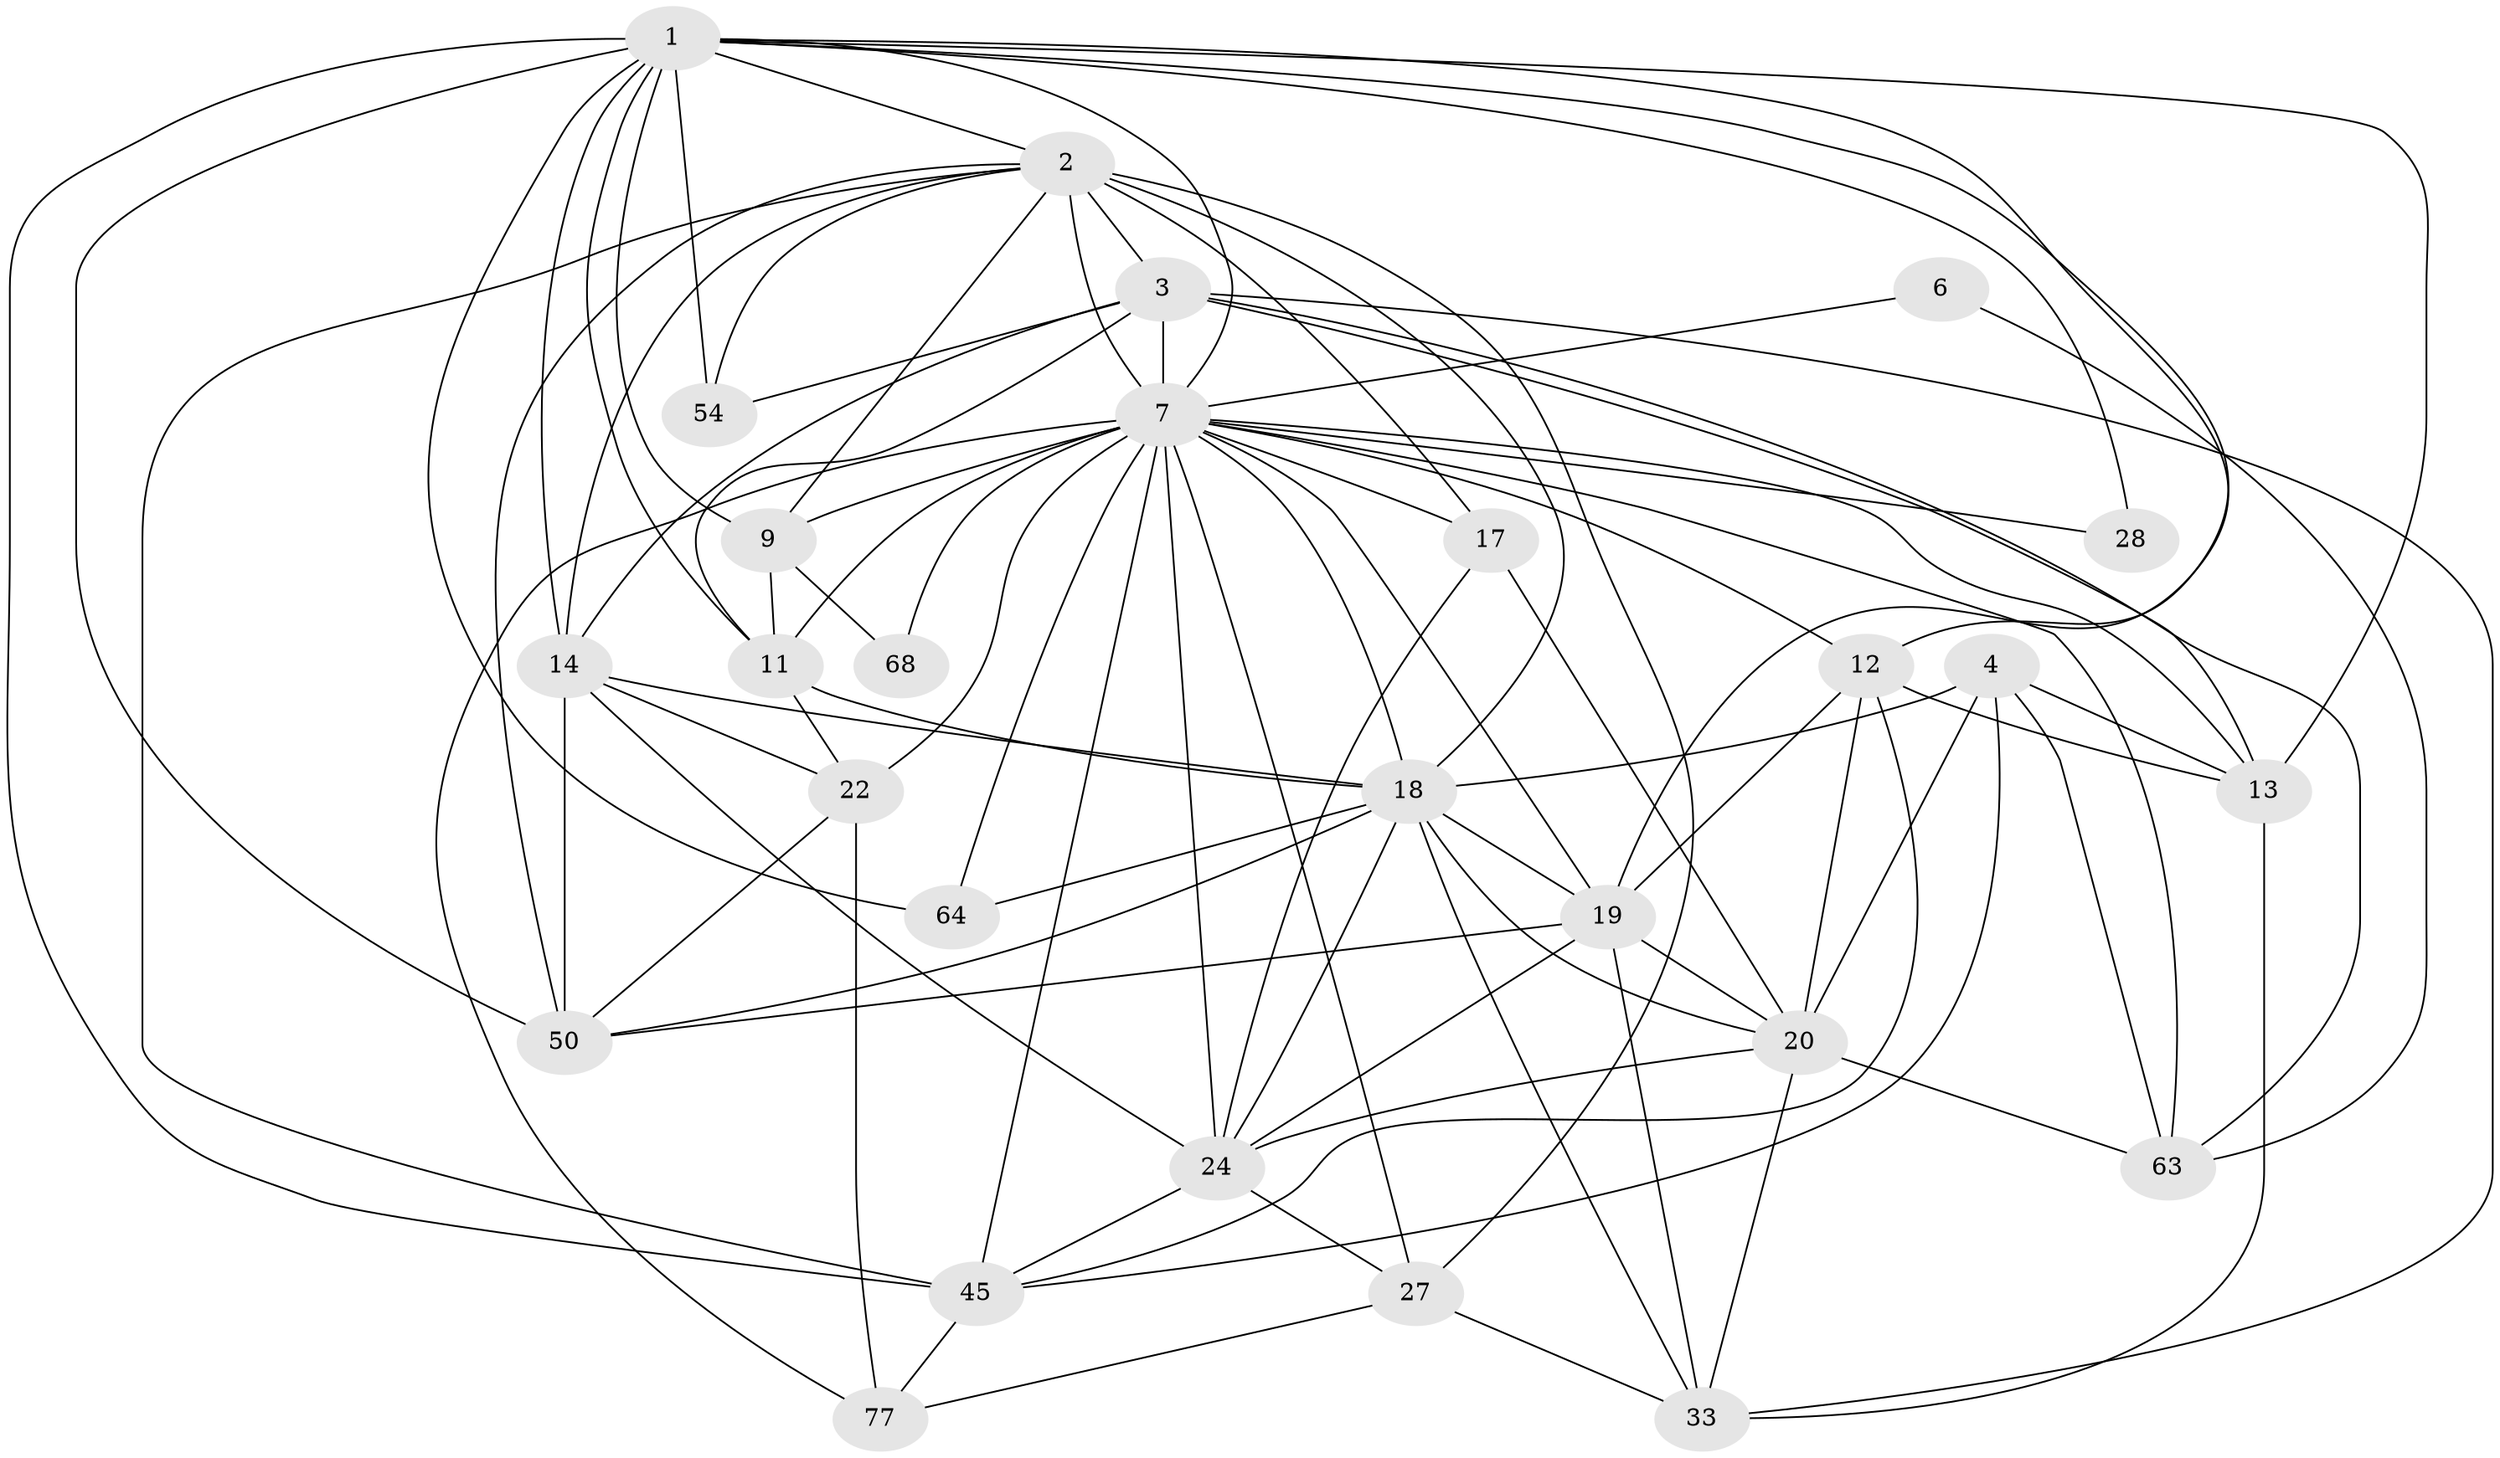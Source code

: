 // original degree distribution, {9: 0.01098901098901099, 4: 0.31868131868131866, 3: 0.24175824175824176, 2: 0.14285714285714285, 7: 0.04395604395604396, 5: 0.14285714285714285, 6: 0.0989010989010989}
// Generated by graph-tools (version 1.1) at 2025/18/03/04/25 18:18:33]
// undirected, 27 vertices, 88 edges
graph export_dot {
graph [start="1"]
  node [color=gray90,style=filled];
  1 [super="+80+72+34+42+32"];
  2 [super="+37+44"];
  3 [super="+5+8"];
  4 [super="+10"];
  6;
  7 [super="+67+57+41+29+43+16+15"];
  9 [super="+25+89+21"];
  11 [super="+53"];
  12 [super="+70+90"];
  13 [super="+59"];
  14 [super="+52+31+60"];
  17 [super="+46"];
  18 [super="+23+26+62"];
  19 [super="+30+83"];
  20 [super="+36"];
  22 [super="+35+47"];
  24 [super="+58"];
  27 [super="+61+40"];
  28;
  33 [super="+49+38"];
  45 [super="+85+82"];
  50 [super="+73"];
  54 [super="+75"];
  63 [super="+65"];
  64;
  68;
  77;
  1 -- 64;
  1 -- 54;
  1 -- 9 [weight=2];
  1 -- 14;
  1 -- 11;
  1 -- 50 [weight=2];
  1 -- 19 [weight=2];
  1 -- 45;
  1 -- 12;
  1 -- 13;
  1 -- 2 [weight=2];
  1 -- 7;
  1 -- 28;
  2 -- 17 [weight=2];
  2 -- 3;
  2 -- 18 [weight=2];
  2 -- 50;
  2 -- 54;
  2 -- 9 [weight=2];
  2 -- 45 [weight=2];
  2 -- 7 [weight=4];
  2 -- 27;
  2 -- 14;
  3 -- 13;
  3 -- 63;
  3 -- 54;
  3 -- 11;
  3 -- 7;
  3 -- 33;
  3 -- 14;
  4 -- 63;
  4 -- 18;
  4 -- 20;
  4 -- 13 [weight=2];
  4 -- 45;
  6 -- 63;
  6 -- 7;
  7 -- 17 [weight=2];
  7 -- 18;
  7 -- 68;
  7 -- 22 [weight=3];
  7 -- 64;
  7 -- 19;
  7 -- 24;
  7 -- 9;
  7 -- 63 [weight=2];
  7 -- 28;
  7 -- 11 [weight=2];
  7 -- 27 [weight=2];
  7 -- 77;
  7 -- 12;
  7 -- 45;
  7 -- 13;
  9 -- 11;
  9 -- 68;
  11 -- 22;
  11 -- 18;
  12 -- 19;
  12 -- 13;
  12 -- 45;
  12 -- 20;
  13 -- 33;
  14 -- 22;
  14 -- 18;
  14 -- 50;
  14 -- 24;
  17 -- 20;
  17 -- 24;
  18 -- 19 [weight=2];
  18 -- 20;
  18 -- 50;
  18 -- 24 [weight=2];
  18 -- 64;
  18 -- 33;
  19 -- 20;
  19 -- 33;
  19 -- 24;
  19 -- 50;
  20 -- 33;
  20 -- 24;
  20 -- 63;
  22 -- 50;
  22 -- 77;
  24 -- 45;
  24 -- 27;
  27 -- 33;
  27 -- 77;
  45 -- 77;
}
